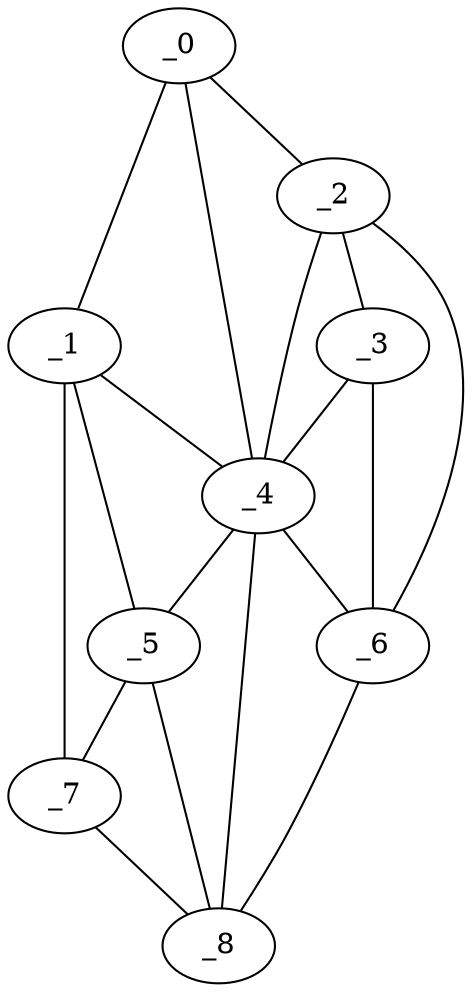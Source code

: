 graph "obj80__165.gxl" {
	_0	 [x=4,
		y=99];
	_1	 [x=13,
		y=112];
	_0 -- _1	 [valence=1];
	_2	 [x=57,
		y=46];
	_0 -- _2	 [valence=1];
	_4	 [x=68,
		y=57];
	_0 -- _4	 [valence=2];
	_1 -- _4	 [valence=1];
	_5	 [x=95,
		y=77];
	_1 -- _5	 [valence=2];
	_7	 [x=117,
		y=102];
	_1 -- _7	 [valence=1];
	_3	 [x=64,
		y=48];
	_2 -- _3	 [valence=2];
	_2 -- _4	 [valence=2];
	_6	 [x=100,
		y=15];
	_2 -- _6	 [valence=1];
	_3 -- _4	 [valence=2];
	_3 -- _6	 [valence=1];
	_4 -- _5	 [valence=2];
	_4 -- _6	 [valence=2];
	_8	 [x=126,
		y=41];
	_4 -- _8	 [valence=2];
	_5 -- _7	 [valence=1];
	_5 -- _8	 [valence=1];
	_6 -- _8	 [valence=1];
	_7 -- _8	 [valence=1];
}
